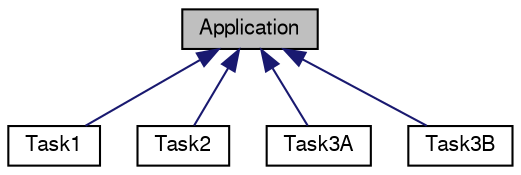 digraph "Application"
{
  bgcolor="transparent";
  edge [fontname="FreeSans",fontsize="10",labelfontname="FreeSans",labelfontsize="10"];
  node [fontname="FreeSans",fontsize="10",shape=record];
  Node1 [label="Application",height=0.2,width=0.4,color="black", fillcolor="grey75", style="filled" fontcolor="black"];
  Node1 -> Node2 [dir="back",color="midnightblue",fontsize="10",style="solid",fontname="FreeSans"];
  Node2 [label="Task1",height=0.2,width=0.4,color="black",URL="$classTask1.html",tooltip="Erste Testanwendung."];
  Node1 -> Node3 [dir="back",color="midnightblue",fontsize="10",style="solid",fontname="FreeSans"];
  Node3 [label="Task2",height=0.2,width=0.4,color="black",URL="$classTask2.html",tooltip="Second test application."];
  Node1 -> Node4 [dir="back",color="midnightblue",fontsize="10",style="solid",fontname="FreeSans"];
  Node4 [label="Task3A",height=0.2,width=0.4,color="black",URL="$classTask3A.html",tooltip="Third test application, part 1."];
  Node1 -> Node5 [dir="back",color="midnightblue",fontsize="10",style="solid",fontname="FreeSans"];
  Node5 [label="Task3B",height=0.2,width=0.4,color="black",URL="$classTask3B.html",tooltip="Third test application, part 2."];
}
